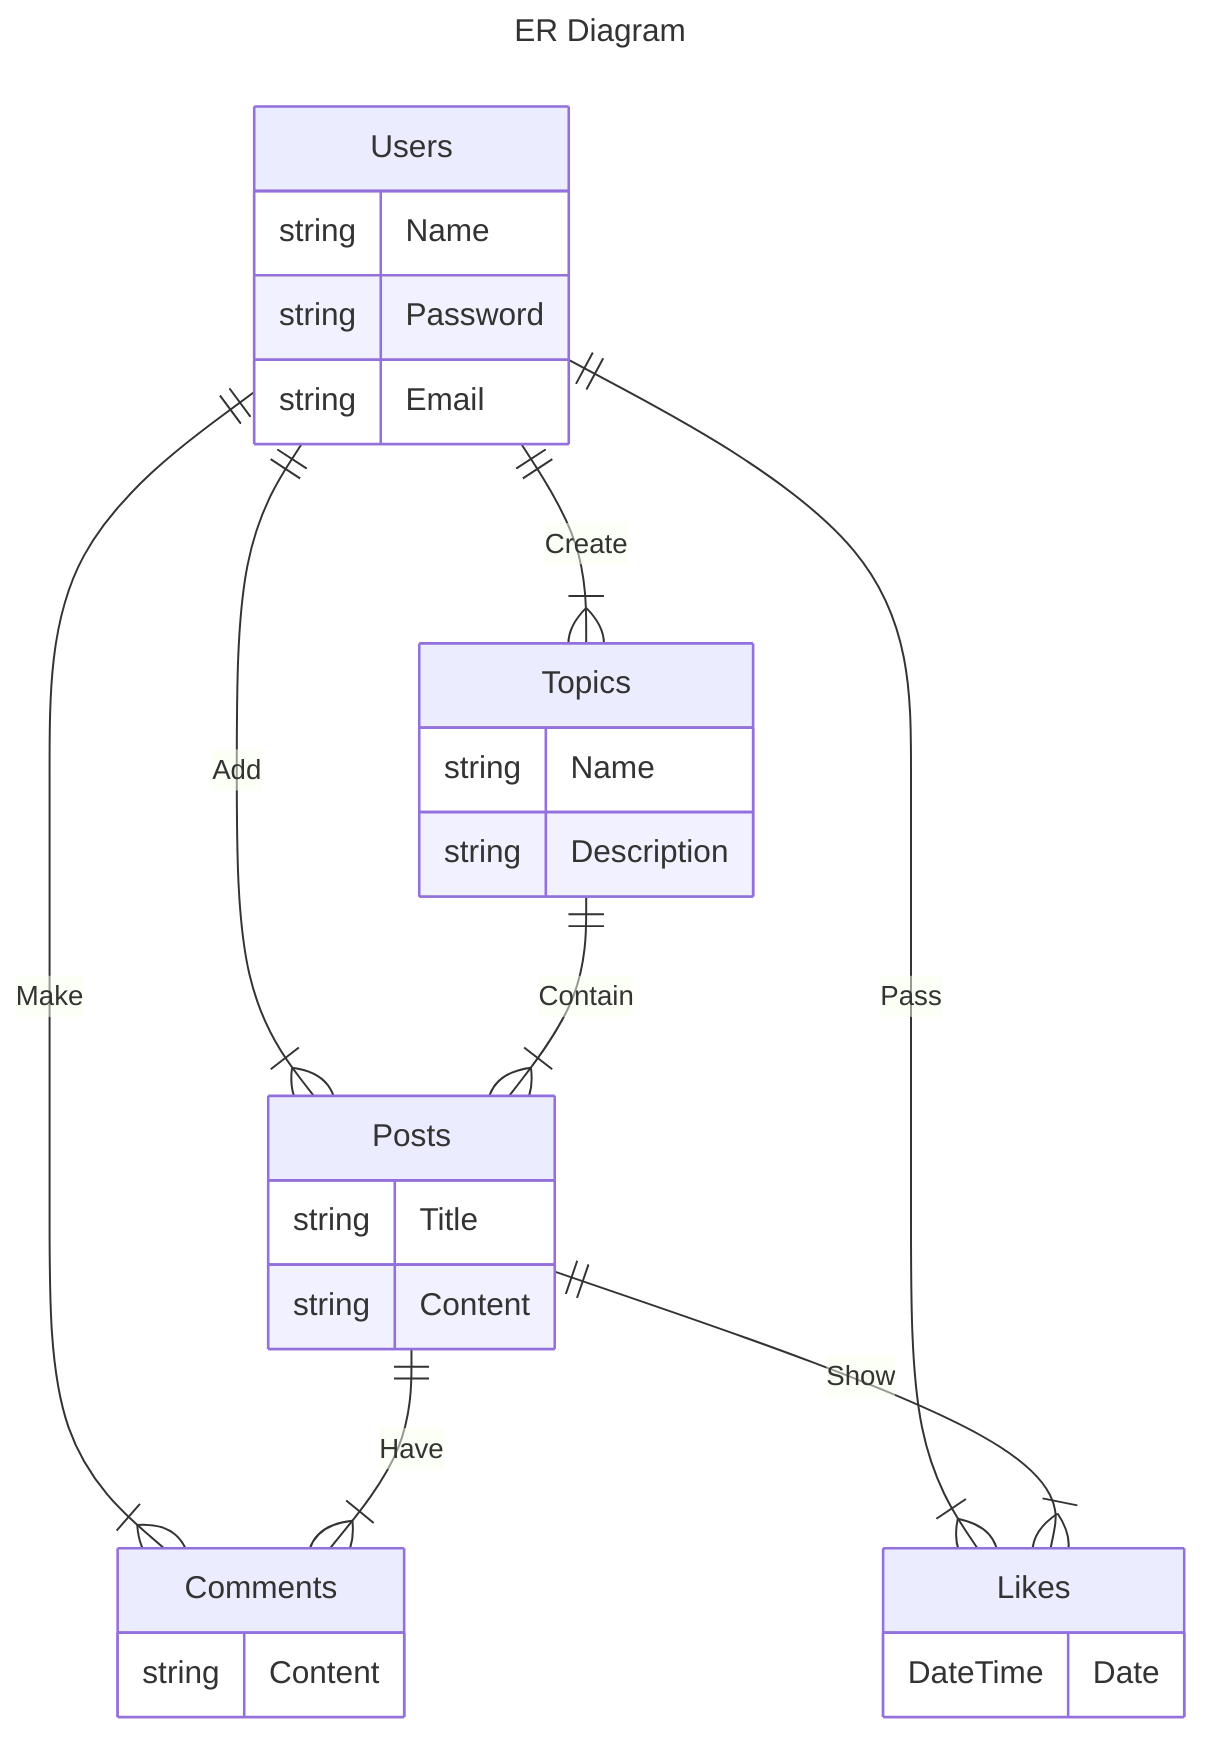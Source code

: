 ---
title: ER Diagram
---
erDiagram
    t[Topics] {
        string Name
        string Description
    }
    p[Posts] {
        string Title
        string Content
    }
    c[Comments] {
        string Content
    }
    l[Likes] {
        DateTime Date
    }
    x[Users] {
        string Name
        string Password
        string Email
    }
    
    x ||--|{ t : Create
    x ||--|{ p : Add
    x ||--|{ c : Make
    t ||--|{ p : Contain
    p ||--|{ c : Have
    
    x ||--|{ l : Pass
    p ||--|{ l : Show